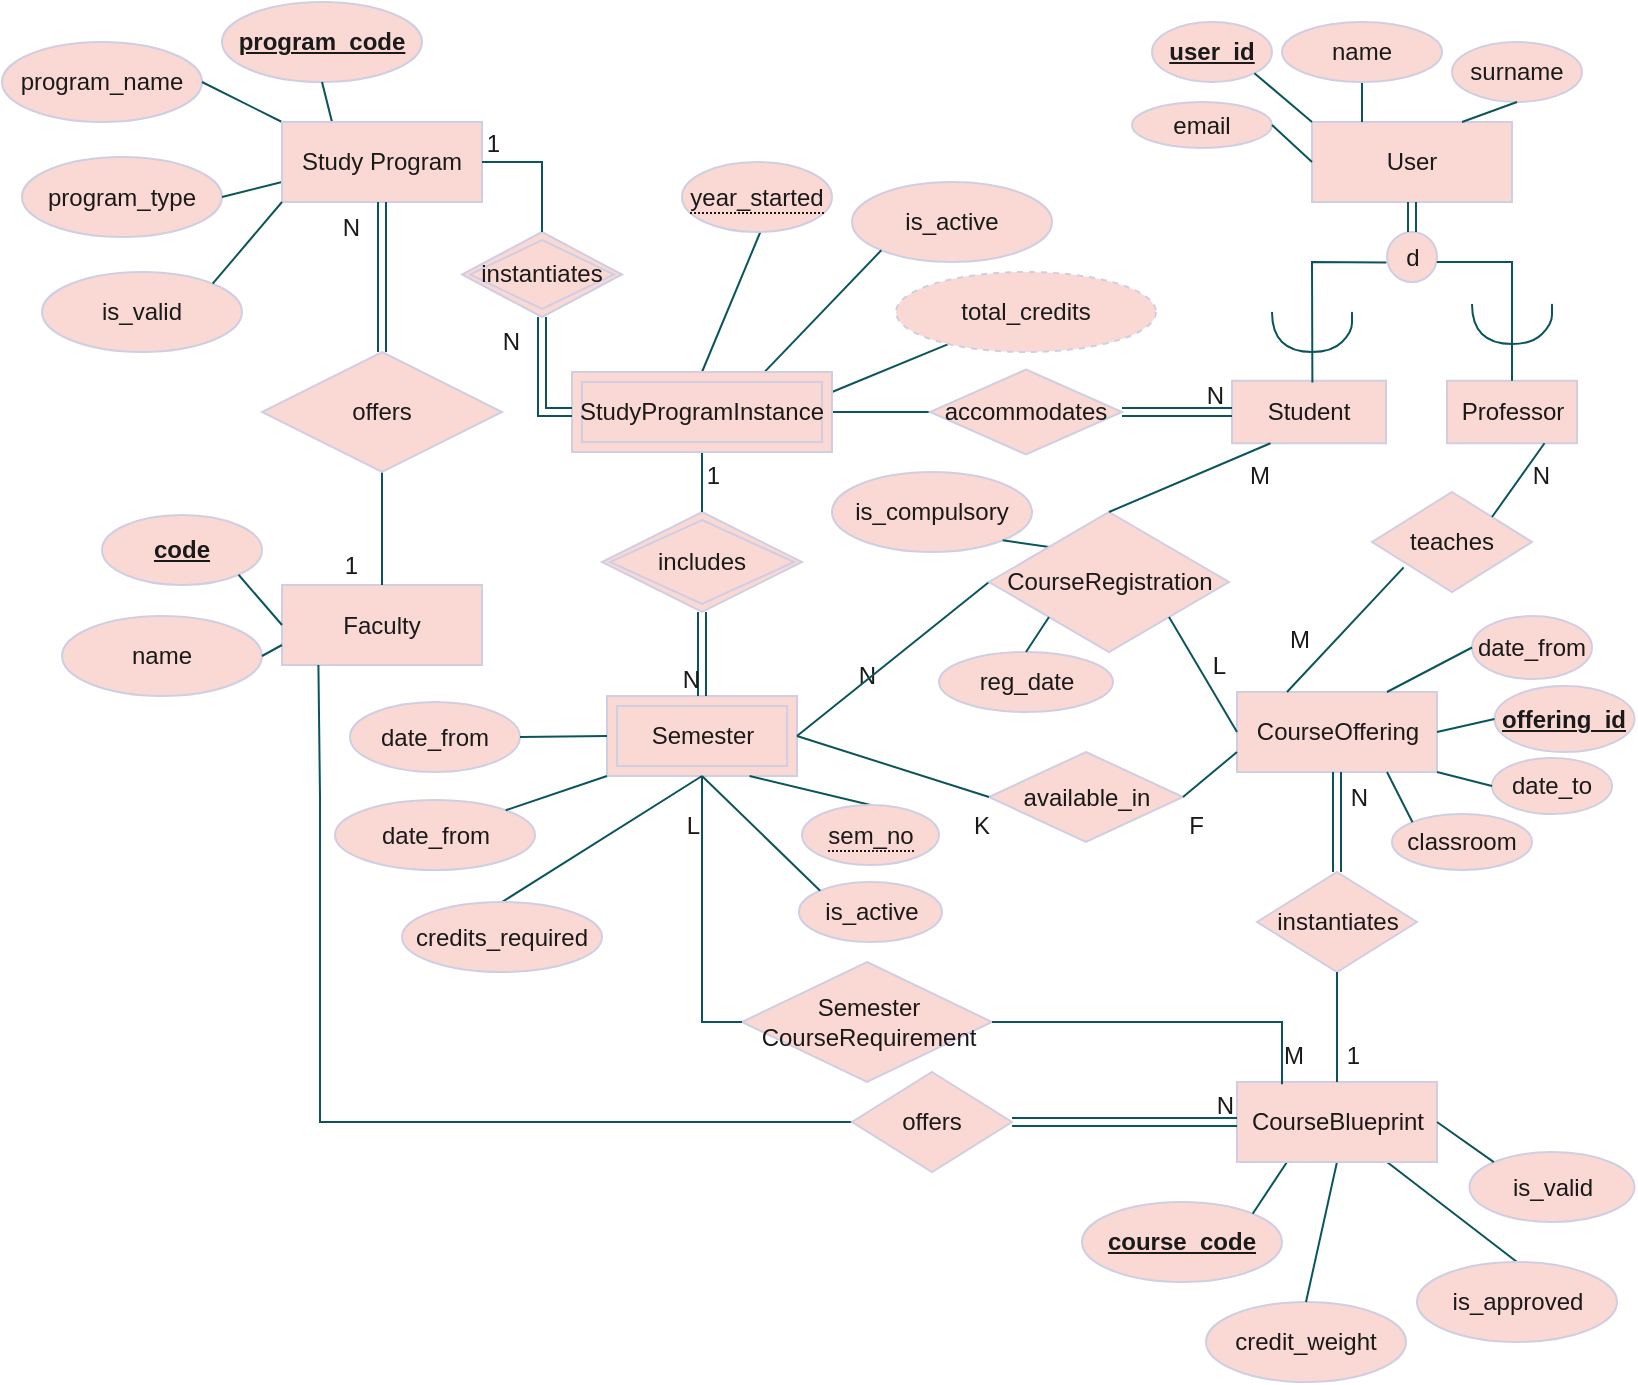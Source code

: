 <mxfile>
    <diagram name="Page-1" id="ZFAcVRVE-hqpHr65Nv5H">
        <mxGraphModel dx="1006" dy="524" grid="1" gridSize="10" guides="1" tooltips="1" connect="1" arrows="1" fold="1" page="1" pageScale="1" pageWidth="827" pageHeight="1169" math="0" shadow="0">
            <root>
                <mxCell id="0"/>
                <mxCell id="1" parent="0"/>
                <mxCell id="Cuksicx7Q6Ttsj1FzyHK-64" value="Faculty" style="whiteSpace=wrap;html=1;align=center;labelBackgroundColor=none;fillColor=#FAD9D5;strokeColor=#D0CEE2;fontColor=#1A1A1A;" parent="1" vertex="1">
                    <mxGeometry x="140" y="301.5" width="100" height="40" as="geometry"/>
                </mxCell>
                <mxCell id="Cuksicx7Q6Ttsj1FzyHK-65" value="&lt;b&gt;code&lt;/b&gt;" style="ellipse;whiteSpace=wrap;html=1;align=center;fontStyle=4;labelBackgroundColor=none;fillColor=#FAD9D5;strokeColor=#D0CEE2;fontColor=#1A1A1A;" parent="1" vertex="1">
                    <mxGeometry x="50" y="266.5" width="80" height="35" as="geometry"/>
                </mxCell>
                <mxCell id="Cuksicx7Q6Ttsj1FzyHK-66" value="" style="endArrow=none;html=1;rounded=0;exitX=1;exitY=1;exitDx=0;exitDy=0;labelBackgroundColor=none;fontColor=default;strokeColor=#09555B;entryX=0;entryY=0.5;entryDx=0;entryDy=0;" parent="1" source="Cuksicx7Q6Ttsj1FzyHK-65" target="Cuksicx7Q6Ttsj1FzyHK-64" edge="1">
                    <mxGeometry relative="1" as="geometry">
                        <mxPoint x="35" y="160" as="sourcePoint"/>
                        <mxPoint x="39" y="270" as="targetPoint"/>
                    </mxGeometry>
                </mxCell>
                <mxCell id="Cuksicx7Q6Ttsj1FzyHK-69" value="" style="endArrow=none;html=1;rounded=0;exitX=0.5;exitY=0;exitDx=0;exitDy=0;entryX=0.5;entryY=1;entryDx=0;entryDy=0;labelBackgroundColor=none;fontColor=default;strokeColor=#09555B;" parent="1" source="Cuksicx7Q6Ttsj1FzyHK-64" target="Cuksicx7Q6Ttsj1FzyHK-72" edge="1">
                    <mxGeometry relative="1" as="geometry">
                        <mxPoint x="100" y="265" as="sourcePoint"/>
                        <mxPoint x="150" y="215" as="targetPoint"/>
                    </mxGeometry>
                </mxCell>
                <mxCell id="Cuksicx7Q6Ttsj1FzyHK-70" value="1" style="resizable=0;html=1;whiteSpace=wrap;align=right;verticalAlign=bottom;labelBackgroundColor=none;fillColor=#FAD9D5;strokeColor=#D0CEE2;fontColor=#1A1A1A;" parent="Cuksicx7Q6Ttsj1FzyHK-69" connectable="0" vertex="1">
                    <mxGeometry x="1" relative="1" as="geometry">
                        <mxPoint x="-11" y="55" as="offset"/>
                    </mxGeometry>
                </mxCell>
                <mxCell id="Cuksicx7Q6Ttsj1FzyHK-72" value="offers" style="shape=rhombus;perimeter=rhombusPerimeter;whiteSpace=wrap;html=1;align=center;labelBackgroundColor=none;fillColor=#FAD9D5;strokeColor=#D0CEE2;fontColor=#1A1A1A;" parent="1" vertex="1">
                    <mxGeometry x="130" y="185" width="120" height="60" as="geometry"/>
                </mxCell>
                <mxCell id="Cuksicx7Q6Ttsj1FzyHK-73" value="Semester" style="shape=ext;margin=3;double=1;whiteSpace=wrap;html=1;align=center;labelBackgroundColor=none;fillColor=#FAD9D5;strokeColor=#D0CEE2;fontColor=#1A1A1A;" parent="1" vertex="1">
                    <mxGeometry x="302.5" y="357" width="95" height="40" as="geometry"/>
                </mxCell>
                <mxCell id="Cuksicx7Q6Ttsj1FzyHK-74" value="includes" style="shape=rhombus;double=1;perimeter=rhombusPerimeter;whiteSpace=wrap;html=1;align=center;labelBackgroundColor=none;fillColor=#FAD9D5;strokeColor=#D0CEE2;fontColor=#1A1A1A;" parent="1" vertex="1">
                    <mxGeometry x="300" y="265" width="100" height="50" as="geometry"/>
                </mxCell>
                <mxCell id="Cuksicx7Q6Ttsj1FzyHK-75" value="" style="endArrow=none;html=1;rounded=0;exitX=0.5;exitY=1;exitDx=0;exitDy=0;entryX=0.5;entryY=0;entryDx=0;entryDy=0;labelBackgroundColor=none;fontColor=default;strokeColor=#09555B;" parent="1" source="9" target="Cuksicx7Q6Ttsj1FzyHK-74" edge="1">
                    <mxGeometry relative="1" as="geometry">
                        <mxPoint x="350" y="235" as="sourcePoint"/>
                        <mxPoint x="340" y="285" as="targetPoint"/>
                    </mxGeometry>
                </mxCell>
                <mxCell id="Cuksicx7Q6Ttsj1FzyHK-76" value="1" style="resizable=0;html=1;whiteSpace=wrap;align=right;verticalAlign=bottom;labelBackgroundColor=none;fillColor=#FAD9D5;strokeColor=#D0CEE2;fontColor=#1A1A1A;" parent="1" connectable="0" vertex="1">
                    <mxGeometry x="360.0" y="255" as="geometry"/>
                </mxCell>
                <mxCell id="Cuksicx7Q6Ttsj1FzyHK-77" value="" style="shape=link;html=1;rounded=0;exitX=0.5;exitY=1;exitDx=0;exitDy=0;entryX=0.5;entryY=0;entryDx=0;entryDy=0;labelBackgroundColor=none;fontColor=default;strokeColor=#09555B;" parent="1" source="Cuksicx7Q6Ttsj1FzyHK-74" target="Cuksicx7Q6Ttsj1FzyHK-73" edge="1">
                    <mxGeometry relative="1" as="geometry">
                        <mxPoint x="160" y="365" as="sourcePoint"/>
                        <mxPoint x="320" y="365" as="targetPoint"/>
                    </mxGeometry>
                </mxCell>
                <mxCell id="Cuksicx7Q6Ttsj1FzyHK-78" value="N" style="resizable=0;html=1;whiteSpace=wrap;align=right;verticalAlign=bottom;labelBackgroundColor=none;fillColor=#FAD9D5;strokeColor=#D0CEE2;fontColor=#1A1A1A;" parent="Cuksicx7Q6Ttsj1FzyHK-77" connectable="0" vertex="1">
                    <mxGeometry x="1" relative="1" as="geometry"/>
                </mxCell>
                <mxCell id="Cuksicx7Q6Ttsj1FzyHK-79" value="CourseOffering" style="whiteSpace=wrap;html=1;align=center;labelBackgroundColor=none;fillColor=#FAD9D5;strokeColor=#D0CEE2;fontColor=#1A1A1A;" parent="1" vertex="1">
                    <mxGeometry x="617.5" y="355" width="100" height="40" as="geometry"/>
                </mxCell>
                <mxCell id="Cuksicx7Q6Ttsj1FzyHK-80" value="&lt;b&gt;course_code&lt;/b&gt;" style="ellipse;whiteSpace=wrap;html=1;align=center;fontStyle=4;labelBackgroundColor=none;fillColor=#FAD9D5;strokeColor=#D0CEE2;fontColor=#1A1A1A;" parent="1" vertex="1">
                    <mxGeometry x="540" y="610" width="100" height="40" as="geometry"/>
                </mxCell>
                <mxCell id="Cuksicx7Q6Ttsj1FzyHK-81" value="" style="endArrow=none;html=1;rounded=0;entryX=0.25;entryY=1;entryDx=0;entryDy=0;exitX=1;exitY=0;exitDx=0;exitDy=0;labelBackgroundColor=none;fontColor=default;strokeColor=#09555B;" parent="1" source="Cuksicx7Q6Ttsj1FzyHK-80" target="Cuksicx7Q6Ttsj1FzyHK-130" edge="1">
                    <mxGeometry relative="1" as="geometry">
                        <mxPoint x="80" y="525" as="sourcePoint"/>
                        <mxPoint x="240" y="525" as="targetPoint"/>
                    </mxGeometry>
                </mxCell>
                <mxCell id="Cuksicx7Q6Ttsj1FzyHK-82" value="" style="endArrow=none;html=1;rounded=0;exitX=0.75;exitY=1;exitDx=0;exitDy=0;entryX=0.5;entryY=0;entryDx=0;entryDy=0;labelBackgroundColor=none;fontColor=default;strokeColor=#09555B;" parent="1" source="Cuksicx7Q6Ttsj1FzyHK-73" target="Cuksicx7Q6Ttsj1FzyHK-83" edge="1">
                    <mxGeometry relative="1" as="geometry">
                        <mxPoint x="70" y="425" as="sourcePoint"/>
                        <mxPoint x="390" y="435" as="targetPoint"/>
                    </mxGeometry>
                </mxCell>
                <mxCell id="Cuksicx7Q6Ttsj1FzyHK-83" value="&lt;span style=&quot;border-bottom-width: 1px; border-bottom-style: dotted; border-bottom-color: currentcolor;&quot;&gt;sem_no&lt;/span&gt;" style="ellipse;whiteSpace=wrap;html=1;align=center;labelBackgroundColor=none;fillColor=#FAD9D5;strokeColor=#D0CEE2;fontColor=#1A1A1A;" parent="1" vertex="1">
                    <mxGeometry x="400" y="411.5" width="68.5" height="30" as="geometry"/>
                </mxCell>
                <mxCell id="Cuksicx7Q6Ttsj1FzyHK-84" value="" style="endArrow=none;html=1;rounded=0;exitX=0.5;exitY=0;exitDx=0;exitDy=0;entryX=0.5;entryY=1;entryDx=0;entryDy=0;labelBackgroundColor=none;fontColor=default;strokeColor=#09555B;" parent="1" source="27" target="Cuksicx7Q6Ttsj1FzyHK-73" edge="1">
                    <mxGeometry relative="1" as="geometry">
                        <mxPoint x="239" y="465.0" as="sourcePoint"/>
                        <mxPoint x="100" y="415" as="targetPoint"/>
                    </mxGeometry>
                </mxCell>
                <mxCell id="Cuksicx7Q6Ttsj1FzyHK-85" value="&lt;b&gt;program_code&lt;/b&gt;" style="ellipse;whiteSpace=wrap;html=1;align=center;fontStyle=4;labelBackgroundColor=none;fillColor=#FAD9D5;strokeColor=#D0CEE2;fontColor=#1A1A1A;" parent="1" vertex="1">
                    <mxGeometry x="110" y="10" width="100" height="40" as="geometry"/>
                </mxCell>
                <mxCell id="Cuksicx7Q6Ttsj1FzyHK-86" value="" style="endArrow=none;html=1;rounded=0;exitX=0.25;exitY=0;exitDx=0;exitDy=0;entryX=0.5;entryY=1;entryDx=0;entryDy=0;labelBackgroundColor=none;fontColor=default;strokeColor=#09555B;" parent="1" source="6" target="Cuksicx7Q6Ttsj1FzyHK-85" edge="1">
                    <mxGeometry relative="1" as="geometry">
                        <mxPoint x="90" y="445" as="sourcePoint"/>
                        <mxPoint x="110" y="425" as="targetPoint"/>
                    </mxGeometry>
                </mxCell>
                <mxCell id="Cuksicx7Q6Ttsj1FzyHK-90" value="credit_weight" style="ellipse;whiteSpace=wrap;html=1;align=center;labelBackgroundColor=none;fillColor=#FAD9D5;strokeColor=#D0CEE2;fontColor=#1A1A1A;" parent="1" vertex="1">
                    <mxGeometry x="602" y="660" width="100" height="40" as="geometry"/>
                </mxCell>
                <mxCell id="Cuksicx7Q6Ttsj1FzyHK-92" value="program_name" style="ellipse;whiteSpace=wrap;html=1;align=center;labelBackgroundColor=none;fillColor=#FAD9D5;strokeColor=#D0CEE2;fontColor=#1A1A1A;" parent="1" vertex="1">
                    <mxGeometry y="30" width="100" height="40" as="geometry"/>
                </mxCell>
                <mxCell id="Cuksicx7Q6Ttsj1FzyHK-93" value="" style="endArrow=none;html=1;rounded=0;entryX=1;entryY=0.5;entryDx=0;entryDy=0;labelBackgroundColor=none;fontColor=default;strokeColor=#09555B;" parent="1" target="Cuksicx7Q6Ttsj1FzyHK-92" edge="1">
                    <mxGeometry relative="1" as="geometry">
                        <mxPoint x="140" y="70" as="sourcePoint"/>
                        <mxPoint x="390" y="165" as="targetPoint"/>
                    </mxGeometry>
                </mxCell>
                <mxCell id="Cuksicx7Q6Ttsj1FzyHK-98" value="" style="endArrow=none;html=1;rounded=0;entryX=1;entryY=0.25;entryDx=0;entryDy=0;labelBackgroundColor=none;fontColor=default;strokeColor=#09555B;" parent="1" source="Cuksicx7Q6Ttsj1FzyHK-99" target="9" edge="1">
                    <mxGeometry relative="1" as="geometry">
                        <mxPoint x="335" y="205" as="sourcePoint"/>
                        <mxPoint x="400" y="215" as="targetPoint"/>
                    </mxGeometry>
                </mxCell>
                <mxCell id="Cuksicx7Q6Ttsj1FzyHK-99" value="total_credits" style="ellipse;whiteSpace=wrap;html=1;align=center;dashed=1;labelBackgroundColor=none;fillColor=#FAD9D5;strokeColor=#D0CEE2;fontColor=#1A1A1A;" parent="1" vertex="1">
                    <mxGeometry x="447" y="145" width="130" height="40" as="geometry"/>
                </mxCell>
                <mxCell id="Cuksicx7Q6Ttsj1FzyHK-100" value="N" style="resizable=0;html=1;whiteSpace=wrap;align=right;verticalAlign=bottom;labelBackgroundColor=none;fillColor=#FAD9D5;strokeColor=#D0CEE2;fontColor=#1A1A1A;" parent="1" connectable="0" vertex="1">
                    <mxGeometry x="438.0" y="355" as="geometry"/>
                </mxCell>
                <mxCell id="Cuksicx7Q6Ttsj1FzyHK-101" value="" style="endArrow=none;html=1;rounded=0;exitX=1;exitY=0.5;exitDx=0;exitDy=0;entryX=0;entryY=0.5;entryDx=0;entryDy=0;labelBackgroundColor=none;fontColor=default;strokeColor=#09555B;" parent="1" source="Cuksicx7Q6Ttsj1FzyHK-73" target="Cuksicx7Q6Ttsj1FzyHK-121" edge="1">
                    <mxGeometry relative="1" as="geometry">
                        <mxPoint x="470" y="320" as="sourcePoint"/>
                        <mxPoint x="460" y="375" as="targetPoint"/>
                    </mxGeometry>
                </mxCell>
                <mxCell id="Cuksicx7Q6Ttsj1FzyHK-102" value="" style="endArrow=none;html=1;rounded=0;entryX=0.5;entryY=0;entryDx=0;entryDy=0;exitX=0.5;exitY=1;exitDx=0;exitDy=0;labelBackgroundColor=none;fontColor=default;strokeColor=#09555B;" parent="1" target="9" edge="1">
                    <mxGeometry relative="1" as="geometry">
                        <mxPoint x="380" y="123" as="sourcePoint"/>
                        <mxPoint x="350" y="195" as="targetPoint"/>
                    </mxGeometry>
                </mxCell>
                <mxCell id="Cuksicx7Q6Ttsj1FzyHK-103" value="" style="endArrow=none;html=1;rounded=0;exitX=1;exitY=0.5;exitDx=0;exitDy=0;entryX=0;entryY=0.5;entryDx=0;entryDy=0;labelBackgroundColor=none;fontColor=default;strokeColor=#09555B;" parent="1" source="9" target="Cuksicx7Q6Ttsj1FzyHK-110" edge="1">
                    <mxGeometry relative="1" as="geometry">
                        <mxPoint x="400" y="215" as="sourcePoint"/>
                        <mxPoint x="440" y="215" as="targetPoint"/>
                    </mxGeometry>
                </mxCell>
                <mxCell id="Cuksicx7Q6Ttsj1FzyHK-104" value="1" style="resizable=0;html=1;whiteSpace=wrap;align=right;verticalAlign=bottom;labelBackgroundColor=none;fillColor=#FAD9D5;strokeColor=#D0CEE2;fontColor=#1A1A1A;" parent="1" connectable="0" vertex="1">
                    <mxGeometry x="415.0" y="232.5" as="geometry"/>
                </mxCell>
                <mxCell id="Cuksicx7Q6Ttsj1FzyHK-106" value="is_active" style="ellipse;whiteSpace=wrap;html=1;align=center;labelBackgroundColor=none;fillColor=#FAD9D5;strokeColor=#D0CEE2;fontColor=#1A1A1A;" parent="1" vertex="1">
                    <mxGeometry x="398.5" y="450" width="71.5" height="30" as="geometry"/>
                </mxCell>
                <mxCell id="Cuksicx7Q6Ttsj1FzyHK-107" value="" style="endArrow=none;html=1;rounded=0;exitX=0.5;exitY=1;exitDx=0;exitDy=0;entryX=0;entryY=0;entryDx=0;entryDy=0;labelBackgroundColor=none;fontColor=default;strokeColor=#09555B;" parent="1" source="Cuksicx7Q6Ttsj1FzyHK-73" target="Cuksicx7Q6Ttsj1FzyHK-106" edge="1">
                    <mxGeometry relative="1" as="geometry">
                        <mxPoint x="230" y="347" as="sourcePoint"/>
                        <mxPoint x="208" y="373" as="targetPoint"/>
                    </mxGeometry>
                </mxCell>
                <mxCell id="Cuksicx7Q6Ttsj1FzyHK-108" value="" style="endArrow=none;html=1;rounded=0;exitX=0.5;exitY=0;exitDx=0;exitDy=0;entryX=0.5;entryY=1;entryDx=0;entryDy=0;labelBackgroundColor=none;fontColor=default;strokeColor=#09555B;" parent="1" source="Cuksicx7Q6Ttsj1FzyHK-90" target="Cuksicx7Q6Ttsj1FzyHK-130" edge="1">
                    <mxGeometry relative="1" as="geometry">
                        <mxPoint x="-74" y="410" as="sourcePoint"/>
                        <mxPoint x="-20" y="385" as="targetPoint"/>
                    </mxGeometry>
                </mxCell>
                <mxCell id="Cuksicx7Q6Ttsj1FzyHK-109" value="Student" style="whiteSpace=wrap;html=1;align=center;labelBackgroundColor=none;fillColor=#FAD9D5;strokeColor=#D0CEE2;fontColor=#1A1A1A;" parent="1" vertex="1">
                    <mxGeometry x="615" y="199.38" width="77" height="31.25" as="geometry"/>
                </mxCell>
                <mxCell id="Cuksicx7Q6Ttsj1FzyHK-110" value="accommodates" style="shape=rhombus;perimeter=rhombusPerimeter;whiteSpace=wrap;html=1;align=center;labelBackgroundColor=none;fillColor=#FAD9D5;strokeColor=#D0CEE2;fontColor=#1A1A1A;" parent="1" vertex="1">
                    <mxGeometry x="464" y="193.75" width="96" height="42.5" as="geometry"/>
                </mxCell>
                <mxCell id="Cuksicx7Q6Ttsj1FzyHK-111" value="" style="shape=link;html=1;rounded=0;exitX=1;exitY=0.5;exitDx=0;exitDy=0;entryX=0;entryY=0.5;entryDx=0;entryDy=0;labelBackgroundColor=none;fontColor=default;strokeColor=#09555B;" parent="1" source="Cuksicx7Q6Ttsj1FzyHK-110" target="Cuksicx7Q6Ttsj1FzyHK-109" edge="1">
                    <mxGeometry relative="1" as="geometry">
                        <mxPoint x="559" y="254" as="sourcePoint"/>
                        <mxPoint x="719" y="254" as="targetPoint"/>
                    </mxGeometry>
                </mxCell>
                <mxCell id="Cuksicx7Q6Ttsj1FzyHK-112" value="N" style="resizable=0;html=1;whiteSpace=wrap;align=right;verticalAlign=bottom;labelBackgroundColor=none;fillColor=#FAD9D5;strokeColor=#D0CEE2;fontColor=#1A1A1A;" parent="Cuksicx7Q6Ttsj1FzyHK-111" connectable="0" vertex="1">
                    <mxGeometry x="1" relative="1" as="geometry">
                        <mxPoint x="-2" as="offset"/>
                    </mxGeometry>
                </mxCell>
                <mxCell id="Cuksicx7Q6Ttsj1FzyHK-113" value="is_active" style="ellipse;whiteSpace=wrap;html=1;align=center;labelBackgroundColor=none;fillColor=#FAD9D5;strokeColor=#D0CEE2;fontColor=#1A1A1A;" parent="1" vertex="1">
                    <mxGeometry x="425" y="100" width="100" height="40" as="geometry"/>
                </mxCell>
                <mxCell id="Cuksicx7Q6Ttsj1FzyHK-114" value="" style="endArrow=none;html=1;rounded=0;exitX=0;exitY=1;exitDx=0;exitDy=0;entryX=0.716;entryY=0.083;entryDx=0;entryDy=0;labelBackgroundColor=none;fontColor=default;strokeColor=#09555B;entryPerimeter=0;" parent="1" source="Cuksicx7Q6Ttsj1FzyHK-113" target="9" edge="1">
                    <mxGeometry relative="1" as="geometry">
                        <mxPoint x="287" y="135" as="sourcePoint"/>
                        <mxPoint x="350" y="195" as="targetPoint"/>
                    </mxGeometry>
                </mxCell>
                <mxCell id="Cuksicx7Q6Ttsj1FzyHK-115" value="is_compulsory" style="ellipse;whiteSpace=wrap;html=1;align=center;labelBackgroundColor=none;fillColor=#FAD9D5;strokeColor=#D0CEE2;fontColor=#1A1A1A;" parent="1" vertex="1">
                    <mxGeometry x="415" y="245" width="100" height="40" as="geometry"/>
                </mxCell>
                <mxCell id="Cuksicx7Q6Ttsj1FzyHK-118" value="" style="endArrow=none;html=1;rounded=0;exitX=1;exitY=1;exitDx=0;exitDy=0;entryX=0;entryY=0;entryDx=0;entryDy=0;labelBackgroundColor=none;fontColor=default;strokeColor=#09555B;" parent="1" source="Cuksicx7Q6Ttsj1FzyHK-115" target="Cuksicx7Q6Ttsj1FzyHK-121" edge="1">
                    <mxGeometry relative="1" as="geometry">
                        <mxPoint x="780" y="354" as="sourcePoint"/>
                        <mxPoint x="712" y="385" as="targetPoint"/>
                    </mxGeometry>
                </mxCell>
                <mxCell id="Cuksicx7Q6Ttsj1FzyHK-119" value="" style="endArrow=none;html=1;rounded=0;exitX=0.5;exitY=0;exitDx=0;exitDy=0;entryX=0.75;entryY=1;entryDx=0;entryDy=0;labelBackgroundColor=none;fontColor=default;strokeColor=#09555B;" parent="1" source="Cuksicx7Q6Ttsj1FzyHK-120" target="Cuksicx7Q6Ttsj1FzyHK-130" edge="1">
                    <mxGeometry relative="1" as="geometry">
                        <mxPoint x="682" y="492" as="sourcePoint"/>
                        <mxPoint x="652" y="492" as="targetPoint"/>
                    </mxGeometry>
                </mxCell>
                <mxCell id="Cuksicx7Q6Ttsj1FzyHK-120" value="is_approved" style="ellipse;whiteSpace=wrap;html=1;align=center;labelBackgroundColor=none;fillColor=#FAD9D5;strokeColor=#D0CEE2;fontColor=#1A1A1A;" parent="1" vertex="1">
                    <mxGeometry x="707.5" y="640" width="100" height="40" as="geometry"/>
                </mxCell>
                <mxCell id="Cuksicx7Q6Ttsj1FzyHK-121" value="CourseRegistration" style="shape=rhombus;perimeter=rhombusPerimeter;whiteSpace=wrap;html=1;align=center;labelBackgroundColor=none;fillColor=#FAD9D5;strokeColor=#D0CEE2;fontColor=#1A1A1A;" parent="1" vertex="1">
                    <mxGeometry x="493.5" y="265" width="120" height="70" as="geometry"/>
                </mxCell>
                <mxCell id="Cuksicx7Q6Ttsj1FzyHK-122" value="" style="endArrow=none;html=1;rounded=0;exitX=0;exitY=0.5;exitDx=0;exitDy=0;entryX=1;entryY=1;entryDx=0;entryDy=0;labelBackgroundColor=none;fontColor=default;strokeColor=#09555B;" parent="1" source="Cuksicx7Q6Ttsj1FzyHK-79" target="Cuksicx7Q6Ttsj1FzyHK-121" edge="1">
                    <mxGeometry relative="1" as="geometry">
                        <mxPoint x="425" y="385" as="sourcePoint"/>
                        <mxPoint x="470" y="385" as="targetPoint"/>
                    </mxGeometry>
                </mxCell>
                <mxCell id="Cuksicx7Q6Ttsj1FzyHK-123" value="" style="endArrow=none;html=1;rounded=0;exitX=0.5;exitY=0;exitDx=0;exitDy=0;entryX=0.25;entryY=1;entryDx=0;entryDy=0;labelBackgroundColor=none;fontColor=default;strokeColor=#09555B;" parent="1" source="Cuksicx7Q6Ttsj1FzyHK-121" target="Cuksicx7Q6Ttsj1FzyHK-109" edge="1">
                    <mxGeometry relative="1" as="geometry">
                        <mxPoint x="435" y="395" as="sourcePoint"/>
                        <mxPoint x="480" y="395" as="targetPoint"/>
                    </mxGeometry>
                </mxCell>
                <mxCell id="Cuksicx7Q6Ttsj1FzyHK-125" value="M" style="resizable=0;html=1;whiteSpace=wrap;align=right;verticalAlign=bottom;labelBackgroundColor=none;fillColor=#FAD9D5;strokeColor=#D0CEE2;fontColor=#1A1A1A;" parent="1" connectable="0" vertex="1">
                    <mxGeometry x="635.0" y="255" as="geometry"/>
                </mxCell>
                <mxCell id="Cuksicx7Q6Ttsj1FzyHK-126" value="L" style="resizable=0;html=1;whiteSpace=wrap;align=right;verticalAlign=bottom;labelBackgroundColor=none;fillColor=#FAD9D5;strokeColor=#D0CEE2;fontColor=#1A1A1A;" parent="1" connectable="0" vertex="1">
                    <mxGeometry x="613.5" y="350" as="geometry"/>
                </mxCell>
                <mxCell id="Cuksicx7Q6Ttsj1FzyHK-127" value="Professor" style="whiteSpace=wrap;html=1;align=center;labelBackgroundColor=none;fillColor=#FAD9D5;strokeColor=#D0CEE2;fontColor=#1A1A1A;" parent="1" vertex="1">
                    <mxGeometry x="722.5" y="199.38" width="65" height="31.25" as="geometry"/>
                </mxCell>
                <mxCell id="Cuksicx7Q6Ttsj1FzyHK-128" value="" style="endArrow=none;html=1;rounded=0;entryX=0;entryY=0.5;entryDx=0;entryDy=0;labelBackgroundColor=none;fontColor=default;strokeColor=#09555B;exitX=0.182;exitY=0.999;exitDx=0;exitDy=0;exitPerimeter=0;" parent="1" source="Cuksicx7Q6Ttsj1FzyHK-64" target="Cuksicx7Q6Ttsj1FzyHK-131" edge="1">
                    <mxGeometry relative="1" as="geometry">
                        <mxPoint x="159" y="380" as="sourcePoint"/>
                        <mxPoint x="414" y="524.5" as="targetPoint"/>
                        <Array as="points">
                            <mxPoint x="159" y="407"/>
                            <mxPoint x="159" y="470"/>
                            <mxPoint x="159" y="490"/>
                            <mxPoint x="159" y="570"/>
                        </Array>
                    </mxGeometry>
                </mxCell>
                <mxCell id="Cuksicx7Q6Ttsj1FzyHK-130" value="CourseBlueprint" style="whiteSpace=wrap;html=1;align=center;labelBackgroundColor=none;fillColor=#FAD9D5;strokeColor=#D0CEE2;fontColor=#1A1A1A;" parent="1" vertex="1">
                    <mxGeometry x="617.5" y="550" width="100" height="40" as="geometry"/>
                </mxCell>
                <mxCell id="Cuksicx7Q6Ttsj1FzyHK-131" value="offers" style="shape=rhombus;perimeter=rhombusPerimeter;whiteSpace=wrap;html=1;align=center;labelBackgroundColor=none;fillColor=#FAD9D5;strokeColor=#D0CEE2;fontColor=#1A1A1A;" parent="1" vertex="1">
                    <mxGeometry x="425" y="545" width="80" height="50" as="geometry"/>
                </mxCell>
                <mxCell id="Cuksicx7Q6Ttsj1FzyHK-136" value="" style="shape=link;html=1;rounded=0;exitX=1;exitY=0.5;exitDx=0;exitDy=0;entryX=0;entryY=0.5;entryDx=0;entryDy=0;labelBackgroundColor=none;fontColor=default;strokeColor=#09555B;" parent="1" source="Cuksicx7Q6Ttsj1FzyHK-131" target="Cuksicx7Q6Ttsj1FzyHK-130" edge="1">
                    <mxGeometry relative="1" as="geometry">
                        <mxPoint x="545" y="539.58" as="sourcePoint"/>
                        <mxPoint x="595" y="539.58" as="targetPoint"/>
                    </mxGeometry>
                </mxCell>
                <mxCell id="Cuksicx7Q6Ttsj1FzyHK-137" value="N" style="resizable=0;html=1;whiteSpace=wrap;align=right;verticalAlign=bottom;labelBackgroundColor=none;fillColor=#FAD9D5;strokeColor=#D0CEE2;fontColor=#1A1A1A;" parent="Cuksicx7Q6Ttsj1FzyHK-136" connectable="0" vertex="1">
                    <mxGeometry x="1" relative="1" as="geometry"/>
                </mxCell>
                <mxCell id="Cuksicx7Q6Ttsj1FzyHK-138" value="instantiates" style="shape=rhombus;perimeter=rhombusPerimeter;whiteSpace=wrap;html=1;align=center;labelBackgroundColor=none;fillColor=#FAD9D5;strokeColor=#D0CEE2;fontColor=#1A1A1A;" parent="1" vertex="1">
                    <mxGeometry x="627.5" y="445" width="80" height="50" as="geometry"/>
                </mxCell>
                <mxCell id="Cuksicx7Q6Ttsj1FzyHK-139" value="teaches" style="shape=rhombus;perimeter=rhombusPerimeter;whiteSpace=wrap;html=1;align=center;labelBackgroundColor=none;fillColor=#FAD9D5;strokeColor=#D0CEE2;fontColor=#1A1A1A;" parent="1" vertex="1">
                    <mxGeometry x="685" y="255" width="80" height="50" as="geometry"/>
                </mxCell>
                <mxCell id="Cuksicx7Q6Ttsj1FzyHK-141" value="" style="endArrow=none;html=1;rounded=0;exitX=1;exitY=0;exitDx=0;exitDy=0;entryX=0.75;entryY=1;entryDx=0;entryDy=0;labelBackgroundColor=none;fontColor=default;strokeColor=#09555B;" parent="1" source="Cuksicx7Q6Ttsj1FzyHK-139" target="Cuksicx7Q6Ttsj1FzyHK-127" edge="1">
                    <mxGeometry relative="1" as="geometry">
                        <mxPoint x="795" y="305" as="sourcePoint"/>
                        <mxPoint x="887" y="258" as="targetPoint"/>
                    </mxGeometry>
                </mxCell>
                <mxCell id="Cuksicx7Q6Ttsj1FzyHK-142" value="" style="endArrow=none;html=1;rounded=0;exitX=0.25;exitY=0;exitDx=0;exitDy=0;entryX=0.198;entryY=0.754;entryDx=0;entryDy=0;labelBackgroundColor=none;fontColor=default;strokeColor=#09555B;entryPerimeter=0;" parent="1" source="Cuksicx7Q6Ttsj1FzyHK-79" target="Cuksicx7Q6Ttsj1FzyHK-139" edge="1">
                    <mxGeometry relative="1" as="geometry">
                        <mxPoint x="765" y="265" as="sourcePoint"/>
                        <mxPoint x="706" y="312" as="targetPoint"/>
                    </mxGeometry>
                </mxCell>
                <mxCell id="Cuksicx7Q6Ttsj1FzyHK-143" value="N" style="resizable=0;html=1;whiteSpace=wrap;align=right;verticalAlign=bottom;labelBackgroundColor=none;fillColor=#FAD9D5;strokeColor=#D0CEE2;fontColor=#1A1A1A;" parent="1" connectable="0" vertex="1">
                    <mxGeometry x="775.0" y="255" as="geometry"/>
                </mxCell>
                <mxCell id="Cuksicx7Q6Ttsj1FzyHK-144" value="M" style="resizable=0;html=1;whiteSpace=wrap;align=right;verticalAlign=bottom;labelBackgroundColor=none;fillColor=#FAD9D5;strokeColor=#D0CEE2;fontColor=#1A1A1A;" parent="1" connectable="0" vertex="1">
                    <mxGeometry x="655.0" y="337" as="geometry"/>
                </mxCell>
                <mxCell id="Cuksicx7Q6Ttsj1FzyHK-145" value="" style="shape=link;html=1;rounded=0;exitX=0.5;exitY=0;exitDx=0;exitDy=0;entryX=0.5;entryY=1;entryDx=0;entryDy=0;labelBackgroundColor=none;fontColor=default;strokeColor=#09555B;" parent="1" source="Cuksicx7Q6Ttsj1FzyHK-138" target="Cuksicx7Q6Ttsj1FzyHK-79" edge="1">
                    <mxGeometry relative="1" as="geometry">
                        <mxPoint x="713" y="395" as="sourcePoint"/>
                        <mxPoint x="755" y="395" as="targetPoint"/>
                    </mxGeometry>
                </mxCell>
                <mxCell id="Cuksicx7Q6Ttsj1FzyHK-146" value="N" style="resizable=0;html=1;whiteSpace=wrap;align=right;verticalAlign=bottom;labelBackgroundColor=none;fillColor=#FAD9D5;strokeColor=#D0CEE2;fontColor=#1A1A1A;" parent="Cuksicx7Q6Ttsj1FzyHK-145" connectable="0" vertex="1">
                    <mxGeometry x="1" relative="1" as="geometry">
                        <mxPoint x="17" y="21" as="offset"/>
                    </mxGeometry>
                </mxCell>
                <mxCell id="Cuksicx7Q6Ttsj1FzyHK-147" value="" style="endArrow=none;html=1;rounded=0;exitX=0.5;exitY=1;exitDx=0;exitDy=0;entryX=0.5;entryY=0;entryDx=0;entryDy=0;labelBackgroundColor=none;fontColor=default;strokeColor=#09555B;" parent="1" source="Cuksicx7Q6Ttsj1FzyHK-138" target="Cuksicx7Q6Ttsj1FzyHK-130" edge="1">
                    <mxGeometry relative="1" as="geometry">
                        <mxPoint x="795" y="278" as="sourcePoint"/>
                        <mxPoint x="830" y="246" as="targetPoint"/>
                        <Array as="points"/>
                    </mxGeometry>
                </mxCell>
                <mxCell id="Cuksicx7Q6Ttsj1FzyHK-148" value="1" style="resizable=0;html=1;whiteSpace=wrap;align=right;verticalAlign=bottom;labelBackgroundColor=none;fillColor=#FAD9D5;strokeColor=#D0CEE2;fontColor=#1A1A1A;" parent="1" connectable="0" vertex="1">
                    <mxGeometry x="680.0" y="545.0" as="geometry"/>
                </mxCell>
                <mxCell id="Cuksicx7Q6Ttsj1FzyHK-149" value="date_from" style="ellipse;whiteSpace=wrap;html=1;align=center;labelBackgroundColor=none;fillColor=#FAD9D5;strokeColor=#D0CEE2;fontColor=#1A1A1A;" parent="1" vertex="1">
                    <mxGeometry x="735" y="317" width="60" height="31.5" as="geometry"/>
                </mxCell>
                <mxCell id="Cuksicx7Q6Ttsj1FzyHK-150" value="date_to" style="ellipse;whiteSpace=wrap;html=1;align=center;labelBackgroundColor=none;fillColor=#FAD9D5;strokeColor=#D0CEE2;fontColor=#1A1A1A;" parent="1" vertex="1">
                    <mxGeometry x="745" y="388" width="60" height="28" as="geometry"/>
                </mxCell>
                <mxCell id="Cuksicx7Q6Ttsj1FzyHK-151" value="classroom" style="ellipse;whiteSpace=wrap;html=1;align=center;labelBackgroundColor=none;fillColor=#FAD9D5;strokeColor=#D0CEE2;fontColor=#1A1A1A;" parent="1" vertex="1">
                    <mxGeometry x="695" y="416" width="70" height="28" as="geometry"/>
                </mxCell>
                <mxCell id="Cuksicx7Q6Ttsj1FzyHK-152" value="" style="endArrow=none;html=1;rounded=0;exitX=0;exitY=0.5;exitDx=0;exitDy=0;entryX=0.75;entryY=0;entryDx=0;entryDy=0;labelBackgroundColor=none;fontColor=default;strokeColor=#09555B;" parent="1" source="Cuksicx7Q6Ttsj1FzyHK-149" target="Cuksicx7Q6Ttsj1FzyHK-79" edge="1">
                    <mxGeometry relative="1" as="geometry">
                        <mxPoint x="800" y="515" as="sourcePoint"/>
                        <mxPoint x="745" y="530" as="targetPoint"/>
                    </mxGeometry>
                </mxCell>
                <mxCell id="Cuksicx7Q6Ttsj1FzyHK-153" value="" style="endArrow=none;html=1;rounded=0;exitX=0;exitY=0.5;exitDx=0;exitDy=0;entryX=1;entryY=1;entryDx=0;entryDy=0;labelBackgroundColor=none;fontColor=default;strokeColor=#09555B;" parent="1" source="Cuksicx7Q6Ttsj1FzyHK-150" target="Cuksicx7Q6Ttsj1FzyHK-79" edge="1">
                    <mxGeometry relative="1" as="geometry">
                        <mxPoint x="775" y="360" as="sourcePoint"/>
                        <mxPoint x="745" y="350" as="targetPoint"/>
                    </mxGeometry>
                </mxCell>
                <mxCell id="Cuksicx7Q6Ttsj1FzyHK-154" value="" style="endArrow=none;html=1;rounded=0;exitX=0;exitY=0;exitDx=0;exitDy=0;entryX=0.75;entryY=1;entryDx=0;entryDy=0;labelBackgroundColor=none;fontColor=default;strokeColor=#09555B;" parent="1" source="Cuksicx7Q6Ttsj1FzyHK-151" target="Cuksicx7Q6Ttsj1FzyHK-79" edge="1">
                    <mxGeometry relative="1" as="geometry">
                        <mxPoint x="805" y="390" as="sourcePoint"/>
                        <mxPoint x="745" y="370" as="targetPoint"/>
                    </mxGeometry>
                </mxCell>
                <mxCell id="Cuksicx7Q6Ttsj1FzyHK-156" value="&lt;b&gt;offering_id&lt;/b&gt;" style="ellipse;whiteSpace=wrap;html=1;align=center;fontStyle=4;labelBackgroundColor=none;fillColor=#FAD9D5;strokeColor=#D0CEE2;fontColor=#1A1A1A;" parent="1" vertex="1">
                    <mxGeometry x="746.25" y="352" width="70" height="33" as="geometry"/>
                </mxCell>
                <mxCell id="Cuksicx7Q6Ttsj1FzyHK-157" value="" style="endArrow=none;html=1;rounded=0;exitX=0;exitY=0.5;exitDx=0;exitDy=0;entryX=1;entryY=0.5;entryDx=0;entryDy=0;labelBackgroundColor=none;fontColor=default;strokeColor=#09555B;" parent="1" source="Cuksicx7Q6Ttsj1FzyHK-156" target="Cuksicx7Q6Ttsj1FzyHK-79" edge="1">
                    <mxGeometry relative="1" as="geometry">
                        <mxPoint x="825" y="325" as="sourcePoint"/>
                        <mxPoint x="745" y="350" as="targetPoint"/>
                    </mxGeometry>
                </mxCell>
                <mxCell id="Cuksicx7Q6Ttsj1FzyHK-158" value="User" style="whiteSpace=wrap;html=1;align=center;labelBackgroundColor=none;fillColor=#FAD9D5;strokeColor=#D0CEE2;fontColor=#1A1A1A;" parent="1" vertex="1">
                    <mxGeometry x="655" y="70" width="100" height="40" as="geometry"/>
                </mxCell>
                <mxCell id="Cuksicx7Q6Ttsj1FzyHK-160" value="d" style="ellipse;whiteSpace=wrap;html=1;aspect=fixed;labelBackgroundColor=none;fillColor=#FAD9D5;strokeColor=#D0CEE2;fontColor=#1A1A1A;" parent="1" vertex="1">
                    <mxGeometry x="692.5" y="125" width="25" height="25" as="geometry"/>
                </mxCell>
                <mxCell id="Cuksicx7Q6Ttsj1FzyHK-161" value="" style="shape=link;html=1;rounded=0;exitX=0.5;exitY=1;exitDx=0;exitDy=0;entryX=0.5;entryY=0;entryDx=0;entryDy=0;labelBackgroundColor=none;fontColor=default;strokeColor=#09555B;" parent="1" source="Cuksicx7Q6Ttsj1FzyHK-158" target="Cuksicx7Q6Ttsj1FzyHK-160" edge="1">
                    <mxGeometry relative="1" as="geometry">
                        <mxPoint x="834.17" y="122.5" as="sourcePoint"/>
                        <mxPoint x="834.17" y="162.5" as="targetPoint"/>
                    </mxGeometry>
                </mxCell>
                <mxCell id="Cuksicx7Q6Ttsj1FzyHK-163" value="&lt;b&gt;user_id&lt;/b&gt;" style="ellipse;whiteSpace=wrap;html=1;align=center;fontStyle=4;labelBackgroundColor=none;fillColor=#FAD9D5;strokeColor=#D0CEE2;fontColor=#1A1A1A;" parent="1" vertex="1">
                    <mxGeometry x="575" y="20" width="60" height="30" as="geometry"/>
                </mxCell>
                <mxCell id="Cuksicx7Q6Ttsj1FzyHK-164" value="" style="endArrow=none;html=1;rounded=0;exitX=0;exitY=0;exitDx=0;exitDy=0;entryX=1;entryY=1;entryDx=0;entryDy=0;labelBackgroundColor=none;fontColor=default;strokeColor=#09555B;" parent="1" source="Cuksicx7Q6Ttsj1FzyHK-158" target="Cuksicx7Q6Ttsj1FzyHK-163" edge="1">
                    <mxGeometry relative="1" as="geometry">
                        <mxPoint x="545" y="292" as="sourcePoint"/>
                        <mxPoint x="637" y="245" as="targetPoint"/>
                    </mxGeometry>
                </mxCell>
                <mxCell id="jrxNtr_iuggc9ucb1977-1" value="" style="endArrow=none;html=1;rounded=0;exitX=0.25;exitY=0;exitDx=0;exitDy=0;entryX=0.5;entryY=1;entryDx=0;entryDy=0;labelBackgroundColor=none;fontColor=default;strokeColor=#09555B;" parent="1" source="Cuksicx7Q6Ttsj1FzyHK-158" target="jrxNtr_iuggc9ucb1977-2" edge="1">
                    <mxGeometry relative="1" as="geometry">
                        <mxPoint x="845" y="93" as="sourcePoint"/>
                        <mxPoint x="885" y="100" as="targetPoint"/>
                    </mxGeometry>
                </mxCell>
                <mxCell id="jrxNtr_iuggc9ucb1977-2" value="name" style="ellipse;whiteSpace=wrap;html=1;align=center;labelBackgroundColor=none;fillColor=#FAD9D5;strokeColor=#D0CEE2;fontColor=#1A1A1A;" parent="1" vertex="1">
                    <mxGeometry x="640" y="20" width="80" height="30" as="geometry"/>
                </mxCell>
                <mxCell id="jrxNtr_iuggc9ucb1977-4" value="surname" style="ellipse;whiteSpace=wrap;html=1;align=center;labelBackgroundColor=none;fillColor=#FAD9D5;strokeColor=#D0CEE2;fontColor=#1A1A1A;" parent="1" vertex="1">
                    <mxGeometry x="725" y="30" width="65" height="30" as="geometry"/>
                </mxCell>
                <mxCell id="jrxNtr_iuggc9ucb1977-5" value="" style="endArrow=none;html=1;rounded=0;exitX=0.75;exitY=0;exitDx=0;exitDy=0;entryX=0.5;entryY=1;entryDx=0;entryDy=0;labelBackgroundColor=none;fontColor=default;strokeColor=#09555B;" parent="1" source="Cuksicx7Q6Ttsj1FzyHK-158" target="jrxNtr_iuggc9ucb1977-4" edge="1">
                    <mxGeometry relative="1" as="geometry">
                        <mxPoint x="845" y="103" as="sourcePoint"/>
                        <mxPoint x="925" y="93" as="targetPoint"/>
                    </mxGeometry>
                </mxCell>
                <mxCell id="jrxNtr_iuggc9ucb1977-6" value="email" style="ellipse;whiteSpace=wrap;html=1;align=center;labelBackgroundColor=none;fillColor=#FAD9D5;strokeColor=#D0CEE2;fontColor=#1A1A1A;" parent="1" vertex="1">
                    <mxGeometry x="565" y="60" width="70" height="23" as="geometry"/>
                </mxCell>
                <mxCell id="jrxNtr_iuggc9ucb1977-7" value="" style="endArrow=none;html=1;rounded=0;exitX=0;exitY=0.5;exitDx=0;exitDy=0;entryX=1;entryY=0.5;entryDx=0;entryDy=0;labelBackgroundColor=none;fontColor=default;strokeColor=#09555B;" parent="1" source="Cuksicx7Q6Ttsj1FzyHK-158" target="jrxNtr_iuggc9ucb1977-6" edge="1">
                    <mxGeometry relative="1" as="geometry">
                        <mxPoint x="820" y="73" as="sourcePoint"/>
                        <mxPoint x="885" y="50" as="targetPoint"/>
                    </mxGeometry>
                </mxCell>
                <mxCell id="jrxNtr_iuggc9ucb1977-9" value="" style="curved=1;endArrow=none;html=1;rounded=0;labelBackgroundColor=none;fontColor=default;strokeColor=#09555B;" parent="1" edge="1">
                    <mxGeometry width="50" height="50" relative="1" as="geometry">
                        <mxPoint x="635" y="165" as="sourcePoint"/>
                        <mxPoint x="675" y="166" as="targetPoint"/>
                        <Array as="points">
                            <mxPoint x="635" y="175"/>
                            <mxPoint x="645" y="185"/>
                            <mxPoint x="665" y="185"/>
                            <mxPoint x="675" y="175"/>
                            <mxPoint x="675" y="166"/>
                            <mxPoint x="675" y="165"/>
                        </Array>
                    </mxGeometry>
                </mxCell>
                <mxCell id="jrxNtr_iuggc9ucb1977-10" value="" style="curved=1;endArrow=none;html=1;rounded=0;labelBackgroundColor=none;fontColor=default;strokeColor=#09555B;" parent="1" edge="1">
                    <mxGeometry width="50" height="50" relative="1" as="geometry">
                        <mxPoint x="735" y="161" as="sourcePoint"/>
                        <mxPoint x="775" y="162" as="targetPoint"/>
                        <Array as="points">
                            <mxPoint x="735" y="171"/>
                            <mxPoint x="745" y="181"/>
                            <mxPoint x="765" y="181"/>
                            <mxPoint x="775" y="171"/>
                            <mxPoint x="775" y="162"/>
                            <mxPoint x="775" y="161"/>
                        </Array>
                    </mxGeometry>
                </mxCell>
                <mxCell id="gDirljBr_H3MMwNp9Sqr-2" value="program_type" style="ellipse;whiteSpace=wrap;html=1;align=center;labelBackgroundColor=none;fillColor=#FAD9D5;strokeColor=#D0CEE2;fontColor=#1A1A1A;" parent="1" vertex="1">
                    <mxGeometry x="10" y="87.5" width="100" height="40" as="geometry"/>
                </mxCell>
                <mxCell id="gDirljBr_H3MMwNp9Sqr-3" value="" style="endArrow=none;html=1;rounded=0;exitX=1;exitY=0.5;exitDx=0;exitDy=0;entryX=0;entryY=0.75;entryDx=0;entryDy=0;labelBackgroundColor=none;fontColor=default;strokeColor=#09555B;" parent="1" source="gDirljBr_H3MMwNp9Sqr-2" target="6" edge="1">
                    <mxGeometry relative="1" as="geometry">
                        <mxPoint x="375" y="110" as="sourcePoint"/>
                        <mxPoint x="360" y="205" as="targetPoint"/>
                    </mxGeometry>
                </mxCell>
                <mxCell id="gDirljBr_H3MMwNp9Sqr-8" value="available_in" style="shape=rhombus;perimeter=rhombusPerimeter;whiteSpace=wrap;html=1;align=center;labelBackgroundColor=none;fillColor=#FAD9D5;strokeColor=#D0CEE2;fontColor=#1A1A1A;" parent="1" vertex="1">
                    <mxGeometry x="493.5" y="385" width="97" height="45" as="geometry"/>
                </mxCell>
                <mxCell id="gDirljBr_H3MMwNp9Sqr-9" value="" style="endArrow=none;html=1;rounded=0;exitX=1;exitY=0.5;exitDx=0;exitDy=0;entryX=0;entryY=0.5;entryDx=0;entryDy=0;labelBackgroundColor=none;fontColor=default;strokeColor=#09555B;" parent="1" source="Cuksicx7Q6Ttsj1FzyHK-73" target="gDirljBr_H3MMwNp9Sqr-8" edge="1">
                    <mxGeometry relative="1" as="geometry">
                        <mxPoint x="425" y="385" as="sourcePoint"/>
                        <mxPoint x="492" y="315" as="targetPoint"/>
                    </mxGeometry>
                </mxCell>
                <mxCell id="gDirljBr_H3MMwNp9Sqr-10" value="" style="endArrow=none;html=1;rounded=0;exitX=1;exitY=0.5;exitDx=0;exitDy=0;entryX=0;entryY=0.75;entryDx=0;entryDy=0;labelBackgroundColor=none;fontColor=default;strokeColor=#09555B;" parent="1" source="gDirljBr_H3MMwNp9Sqr-8" target="Cuksicx7Q6Ttsj1FzyHK-79" edge="1">
                    <mxGeometry relative="1" as="geometry">
                        <mxPoint x="515" y="420" as="sourcePoint"/>
                        <mxPoint x="587" y="419" as="targetPoint"/>
                    </mxGeometry>
                </mxCell>
                <mxCell id="gDirljBr_H3MMwNp9Sqr-11" value="K" style="resizable=0;html=1;whiteSpace=wrap;align=right;verticalAlign=bottom;labelBackgroundColor=none;fillColor=#FAD9D5;strokeColor=#D0CEE2;fontColor=#1A1A1A;" parent="1" connectable="0" vertex="1">
                    <mxGeometry x="495.0" y="430" as="geometry"/>
                </mxCell>
                <mxCell id="gDirljBr_H3MMwNp9Sqr-14" value="name" style="ellipse;whiteSpace=wrap;html=1;align=center;labelBackgroundColor=none;fillColor=#FAD9D5;strokeColor=#D0CEE2;fontColor=#1A1A1A;" parent="1" vertex="1">
                    <mxGeometry x="30" y="317" width="100" height="40" as="geometry"/>
                </mxCell>
                <mxCell id="gDirljBr_H3MMwNp9Sqr-15" value="" style="endArrow=none;html=1;rounded=0;entryX=1;entryY=0.5;entryDx=0;entryDy=0;labelBackgroundColor=none;fontColor=default;strokeColor=#09555B;exitX=0;exitY=0.75;exitDx=0;exitDy=0;" parent="1" source="Cuksicx7Q6Ttsj1FzyHK-64" target="gDirljBr_H3MMwNp9Sqr-14" edge="1">
                    <mxGeometry relative="1" as="geometry">
                        <mxPoint x="105" y="250" as="sourcePoint"/>
                        <mxPoint x="260" y="177" as="targetPoint"/>
                    </mxGeometry>
                </mxCell>
                <mxCell id="gDirljBr_H3MMwNp9Sqr-17" value="reg_date" style="ellipse;whiteSpace=wrap;html=1;align=center;labelBackgroundColor=none;fillColor=#FAD9D5;strokeColor=#D0CEE2;fontColor=#1A1A1A;" parent="1" vertex="1">
                    <mxGeometry x="468.5" y="335" width="87" height="30" as="geometry"/>
                </mxCell>
                <mxCell id="gDirljBr_H3MMwNp9Sqr-18" value="" style="endArrow=none;html=1;rounded=0;exitX=0;exitY=1;exitDx=0;exitDy=0;entryX=0.5;entryY=0;entryDx=0;entryDy=0;labelBackgroundColor=none;fontColor=default;strokeColor=#09555B;" parent="1" source="Cuksicx7Q6Ttsj1FzyHK-121" target="gDirljBr_H3MMwNp9Sqr-17" edge="1">
                    <mxGeometry relative="1" as="geometry">
                        <mxPoint x="510" y="289" as="sourcePoint"/>
                        <mxPoint x="522" y="298" as="targetPoint"/>
                    </mxGeometry>
                </mxCell>
                <mxCell id="gDirljBr_H3MMwNp9Sqr-19" value="F" style="resizable=0;html=1;whiteSpace=wrap;align=right;verticalAlign=bottom;labelBackgroundColor=none;fillColor=#FAD9D5;strokeColor=#D0CEE2;fontColor=#1A1A1A;" parent="1" connectable="0" vertex="1">
                    <mxGeometry x="602.0" y="430" as="geometry"/>
                </mxCell>
                <mxCell id="gDirljBr_H3MMwNp9Sqr-20" value="" style="endArrow=none;html=1;rounded=0;exitX=0.996;exitY=0.598;exitDx=0;exitDy=0;labelBackgroundColor=none;fontColor=default;strokeColor=#09555B;entryX=0.5;entryY=0;entryDx=0;entryDy=0;exitPerimeter=0;" parent="1" source="Cuksicx7Q6Ttsj1FzyHK-160" target="Cuksicx7Q6Ttsj1FzyHK-127" edge="1">
                    <mxGeometry relative="1" as="geometry">
                        <mxPoint x="770" y="133" as="sourcePoint"/>
                        <mxPoint x="755" y="140" as="targetPoint"/>
                        <Array as="points">
                            <mxPoint x="755" y="140"/>
                        </Array>
                    </mxGeometry>
                </mxCell>
                <mxCell id="gDirljBr_H3MMwNp9Sqr-21" value="" style="endArrow=none;html=1;rounded=0;exitX=-0.013;exitY=0.61;exitDx=0;exitDy=0;labelBackgroundColor=none;fontColor=default;strokeColor=#09555B;entryX=0.522;entryY=0.028;entryDx=0;entryDy=0;exitPerimeter=0;entryPerimeter=0;" parent="1" source="Cuksicx7Q6Ttsj1FzyHK-160" target="Cuksicx7Q6Ttsj1FzyHK-109" edge="1">
                    <mxGeometry relative="1" as="geometry">
                        <mxPoint x="617" y="134.75" as="sourcePoint"/>
                        <mxPoint x="655" y="193.75" as="targetPoint"/>
                        <Array as="points">
                            <mxPoint x="655" y="140"/>
                        </Array>
                    </mxGeometry>
                </mxCell>
                <mxCell id="2" value="date_from" style="ellipse;whiteSpace=wrap;html=1;align=center;labelBackgroundColor=none;fillColor=#FAD9D5;strokeColor=#D0CEE2;fontColor=#1A1A1A;" parent="1" vertex="1">
                    <mxGeometry x="174" y="360" width="85" height="35" as="geometry"/>
                </mxCell>
                <mxCell id="3" value="date_from" style="ellipse;whiteSpace=wrap;html=1;align=center;labelBackgroundColor=none;fillColor=#FAD9D5;strokeColor=#D0CEE2;fontColor=#1A1A1A;" parent="1" vertex="1">
                    <mxGeometry x="166.5" y="409" width="100" height="35" as="geometry"/>
                </mxCell>
                <mxCell id="4" value="" style="endArrow=none;html=1;rounded=0;exitX=0;exitY=0.5;exitDx=0;exitDy=0;entryX=1;entryY=0.5;entryDx=0;entryDy=0;labelBackgroundColor=none;fontColor=default;strokeColor=#09555B;" parent="1" source="Cuksicx7Q6Ttsj1FzyHK-73" target="2" edge="1">
                    <mxGeometry relative="1" as="geometry">
                        <mxPoint x="360" y="405" as="sourcePoint"/>
                        <mxPoint x="364" y="470" as="targetPoint"/>
                    </mxGeometry>
                </mxCell>
                <mxCell id="5" value="" style="endArrow=none;html=1;rounded=0;exitX=0;exitY=1;exitDx=0;exitDy=0;entryX=1;entryY=0;entryDx=0;entryDy=0;labelBackgroundColor=none;fontColor=default;strokeColor=#09555B;" parent="1" source="Cuksicx7Q6Ttsj1FzyHK-73" target="3" edge="1">
                    <mxGeometry relative="1" as="geometry">
                        <mxPoint x="370" y="415" as="sourcePoint"/>
                        <mxPoint x="374" y="480" as="targetPoint"/>
                    </mxGeometry>
                </mxCell>
                <mxCell id="6" value="Study Program" style="whiteSpace=wrap;html=1;align=center;labelBackgroundColor=none;fillColor=#FAD9D5;strokeColor=#D0CEE2;fontColor=#1A1A1A;" parent="1" vertex="1">
                    <mxGeometry x="140" y="70" width="100" height="40" as="geometry"/>
                </mxCell>
                <mxCell id="7" value="" style="shape=link;html=1;rounded=0;exitX=0.5;exitY=0;exitDx=0;exitDy=0;entryX=0.5;entryY=1;entryDx=0;entryDy=0;labelBackgroundColor=none;fontColor=default;strokeColor=#09555B;" parent="1" source="Cuksicx7Q6Ttsj1FzyHK-72" target="6" edge="1">
                    <mxGeometry relative="1" as="geometry">
                        <mxPoint x="230" y="280" as="sourcePoint"/>
                        <mxPoint x="280" y="280" as="targetPoint"/>
                    </mxGeometry>
                </mxCell>
                <mxCell id="8" value="N" style="resizable=0;html=1;whiteSpace=wrap;align=right;verticalAlign=bottom;labelBackgroundColor=none;fillColor=#FAD9D5;strokeColor=#D0CEE2;fontColor=#1A1A1A;" parent="7" connectable="0" vertex="1">
                    <mxGeometry x="1" relative="1" as="geometry">
                        <mxPoint x="-10" y="21" as="offset"/>
                    </mxGeometry>
                </mxCell>

                <mxCell id="9" value="StudyProgramInstance" style="shape=ext;margin=3;double=1;whiteSpace=wrap;html=1;align=center;labelBackgroundColor=none;fillColor=#FAD9D5;strokeColor=#D0CEE2;fontColor=#1A1A1A;" parent="1" vertex="1">
                    <mxGeometry x="285" y="195" width="130" height="40" as="geometry"/>
                </mxCell>
                <mxCell id="11" value="&lt;span style=&quot;border-bottom: 1px dotted currentcolor;&quot;&gt;year_started&lt;/span&gt;" style="ellipse;whiteSpace=wrap;html=1;align=center;labelBackgroundColor=none;fillColor=#FAD9D5;strokeColor=#D0CEE2;fontColor=#1A1A1A;" parent="1" vertex="1">
                    <mxGeometry x="340" y="90" width="75" height="35" as="geometry"/>
                </mxCell>
                <mxCell id="12" value="Semester&lt;br&gt;CourseRequirement" style="shape=rhombus;perimeter=rhombusPerimeter;html=1;align=center;labelBackgroundColor=none;fillColor=#FAD9D5;strokeColor=#D0CEE2;fontColor=#1A1A1A;fontSize=12;verticalAlign=middle;labelBorderColor=none;textShadow=0;" parent="1" vertex="1">
                    <mxGeometry x="370" y="490" width="125" height="60" as="geometry"/>
                </mxCell>
                <mxCell id="13" value="" style="endArrow=none;html=1;rounded=0;exitX=0.5;exitY=1;exitDx=0;exitDy=0;labelBackgroundColor=none;fontColor=default;strokeColor=#09555B;entryX=0;entryY=0.5;entryDx=0;entryDy=0;" parent="1" source="Cuksicx7Q6Ttsj1FzyHK-73" target="12" edge="1">
                
                    <mxGeometry relative="1" as="geometry">
                        <mxPoint x="349.33" y="450" as="sourcePoint"/>
                        <mxPoint x="349" y="520" as="targetPoint"/>
                        <Array as="points">
                            <mxPoint x="350" y="520"/>
                        </Array>
                    </mxGeometry>
                </mxCell>
                <mxCell id="14" value="" style="endArrow=none;html=1;rounded=0;labelBackgroundColor=none;fontColor=default;strokeColor=#09555B;entryX=1;entryY=0.5;entryDx=0;entryDy=0;exitX=0.225;exitY=0.028;exitDx=0;exitDy=0;exitPerimeter=0;" parent="1" source="Cuksicx7Q6Ttsj1FzyHK-130" target="12" edge="1">
                    <mxGeometry relative="1" as="geometry">
                        <mxPoint x="640" y="550" as="sourcePoint"/>
                        <mxPoint x="630" y="575" as="targetPoint"/>
                        <Array as="points">
                            <mxPoint x="640" y="520"/>
                        </Array>
                    </mxGeometry>
                </mxCell>
                <mxCell id="15" value="M" style="resizable=0;html=1;whiteSpace=wrap;align=right;verticalAlign=bottom;labelBackgroundColor=none;fillColor=#FAD9D5;strokeColor=#D0CEE2;fontColor=#1A1A1A;" parent="1" connectable="0" vertex="1">
                    <mxGeometry x="652.002" y="545" as="geometry"/>
                </mxCell>
                <mxCell id="16" value="L" style="resizable=0;html=1;whiteSpace=wrap;align=right;verticalAlign=bottom;labelBackgroundColor=none;fillColor=#FAD9D5;strokeColor=#D0CEE2;fontColor=#1A1A1A;" parent="1" connectable="0" vertex="1">
                    <mxGeometry x="350.002" y="430" as="geometry"/>
                </mxCell>
                <mxCell id="18" value="instantiates" style="shape=rhombus;double=1;perimeter=rhombusPerimeter;whiteSpace=wrap;html=1;align=center;labelBackgroundColor=none;fillColor=#FAD9D5;strokeColor=#D0CEE2;fontColor=#1A1A1A;" parent="1" vertex="1">
                    <mxGeometry x="230" y="125" width="80" height="42.5" as="geometry"/>
                </mxCell>
                <mxCell id="21" value="" style="endArrow=none;html=1;rounded=0;entryX=0.5;entryY=0;entryDx=0;entryDy=0;exitX=1;exitY=0.5;exitDx=0;exitDy=0;labelBackgroundColor=none;fontColor=default;strokeColor=#09555B;" parent="1" source="6" target="18" edge="1">
                    <mxGeometry relative="1" as="geometry">
                        <mxPoint x="390" y="133" as="sourcePoint"/>
                        <mxPoint x="360" y="205" as="targetPoint"/>
                        <Array as="points">
                            <mxPoint x="270" y="90"/>
                        </Array>
                    </mxGeometry>
                </mxCell>
                <mxCell id="22" value="" style="shape=link;html=1;rounded=0;exitX=0;exitY=0.5;exitDx=0;exitDy=0;entryX=0.5;entryY=1;entryDx=0;entryDy=0;labelBackgroundColor=none;fontColor=default;strokeColor=#09555B;" parent="1" source="9" target="18" edge="1">
                    <mxGeometry relative="1" as="geometry">
                        <mxPoint x="200" y="195" as="sourcePoint"/>
                        <mxPoint x="200" y="120" as="targetPoint"/>
                        <Array as="points">
                            <mxPoint x="270" y="215"/>
                        </Array>
                    </mxGeometry>
                </mxCell>
                <mxCell id="23" value="N" style="resizable=0;html=1;whiteSpace=wrap;align=right;verticalAlign=bottom;labelBackgroundColor=none;fillColor=#FAD9D5;strokeColor=#D0CEE2;fontColor=#1A1A1A;" parent="22" connectable="0" vertex="1">
                    <mxGeometry x="1" relative="1" as="geometry">
                        <mxPoint x="-10" y="21" as="offset"/>
                    </mxGeometry>
                </mxCell>
                <mxCell id="24" value="1" style="resizable=0;html=1;whiteSpace=wrap;align=right;verticalAlign=bottom;labelBackgroundColor=none;fillColor=#FAD9D5;strokeColor=#D0CEE2;fontColor=#1A1A1A;" parent="1" connectable="0" vertex="1">
                    <mxGeometry x="250" y="89.997" as="geometry"/>
                </mxCell>
                <mxCell id="27" value="credits_required" style="ellipse;whiteSpace=wrap;html=1;align=center;labelBackgroundColor=none;fillColor=#FAD9D5;strokeColor=#D0CEE2;fontColor=#1A1A1A;" parent="1" vertex="1">
                    <mxGeometry x="200" y="460" width="100" height="35" as="geometry"/>
                </mxCell>
                <mxCell id="28" value="is_valid" style="ellipse;whiteSpace=wrap;html=1;align=center;labelBackgroundColor=none;fillColor=#FAD9D5;strokeColor=#D0CEE2;fontColor=#1A1A1A;" parent="1" vertex="1">
                    <mxGeometry x="733.75" y="585" width="82.5" height="35" as="geometry"/>
                </mxCell>
                <mxCell id="30" value="" style="endArrow=none;html=1;rounded=0;exitX=0;exitY=0;exitDx=0;exitDy=0;entryX=1;entryY=0.5;entryDx=0;entryDy=0;labelBackgroundColor=none;fontColor=default;strokeColor=#09555B;" parent="1" source="28" target="Cuksicx7Q6Ttsj1FzyHK-130" edge="1">
                    <mxGeometry relative="1" as="geometry">
                        <mxPoint x="768" y="650" as="sourcePoint"/>
                        <mxPoint x="703" y="600" as="targetPoint"/>
                    </mxGeometry>
                </mxCell>
                <mxCell id="31" value="is_valid" style="ellipse;whiteSpace=wrap;html=1;align=center;labelBackgroundColor=none;fillColor=#FAD9D5;strokeColor=#D0CEE2;fontColor=#1A1A1A;" vertex="1" parent="1">
                    <mxGeometry x="20" y="145" width="100" height="40" as="geometry"/>
                </mxCell>
                <mxCell id="32" value="" style="endArrow=none;html=1;rounded=0;exitX=1;exitY=0;exitDx=0;exitDy=0;entryX=0;entryY=1;entryDx=0;entryDy=0;labelBackgroundColor=none;fontColor=default;strokeColor=#09555B;" edge="1" parent="1" source="31" target="6">
                    <mxGeometry relative="1" as="geometry">
                        <mxPoint x="120" y="118" as="sourcePoint"/>
                        <mxPoint x="150" y="110" as="targetPoint"/>
                    </mxGeometry>
                </mxCell>
            </root>
        </mxGraphModel>
    </diagram>
</mxfile>